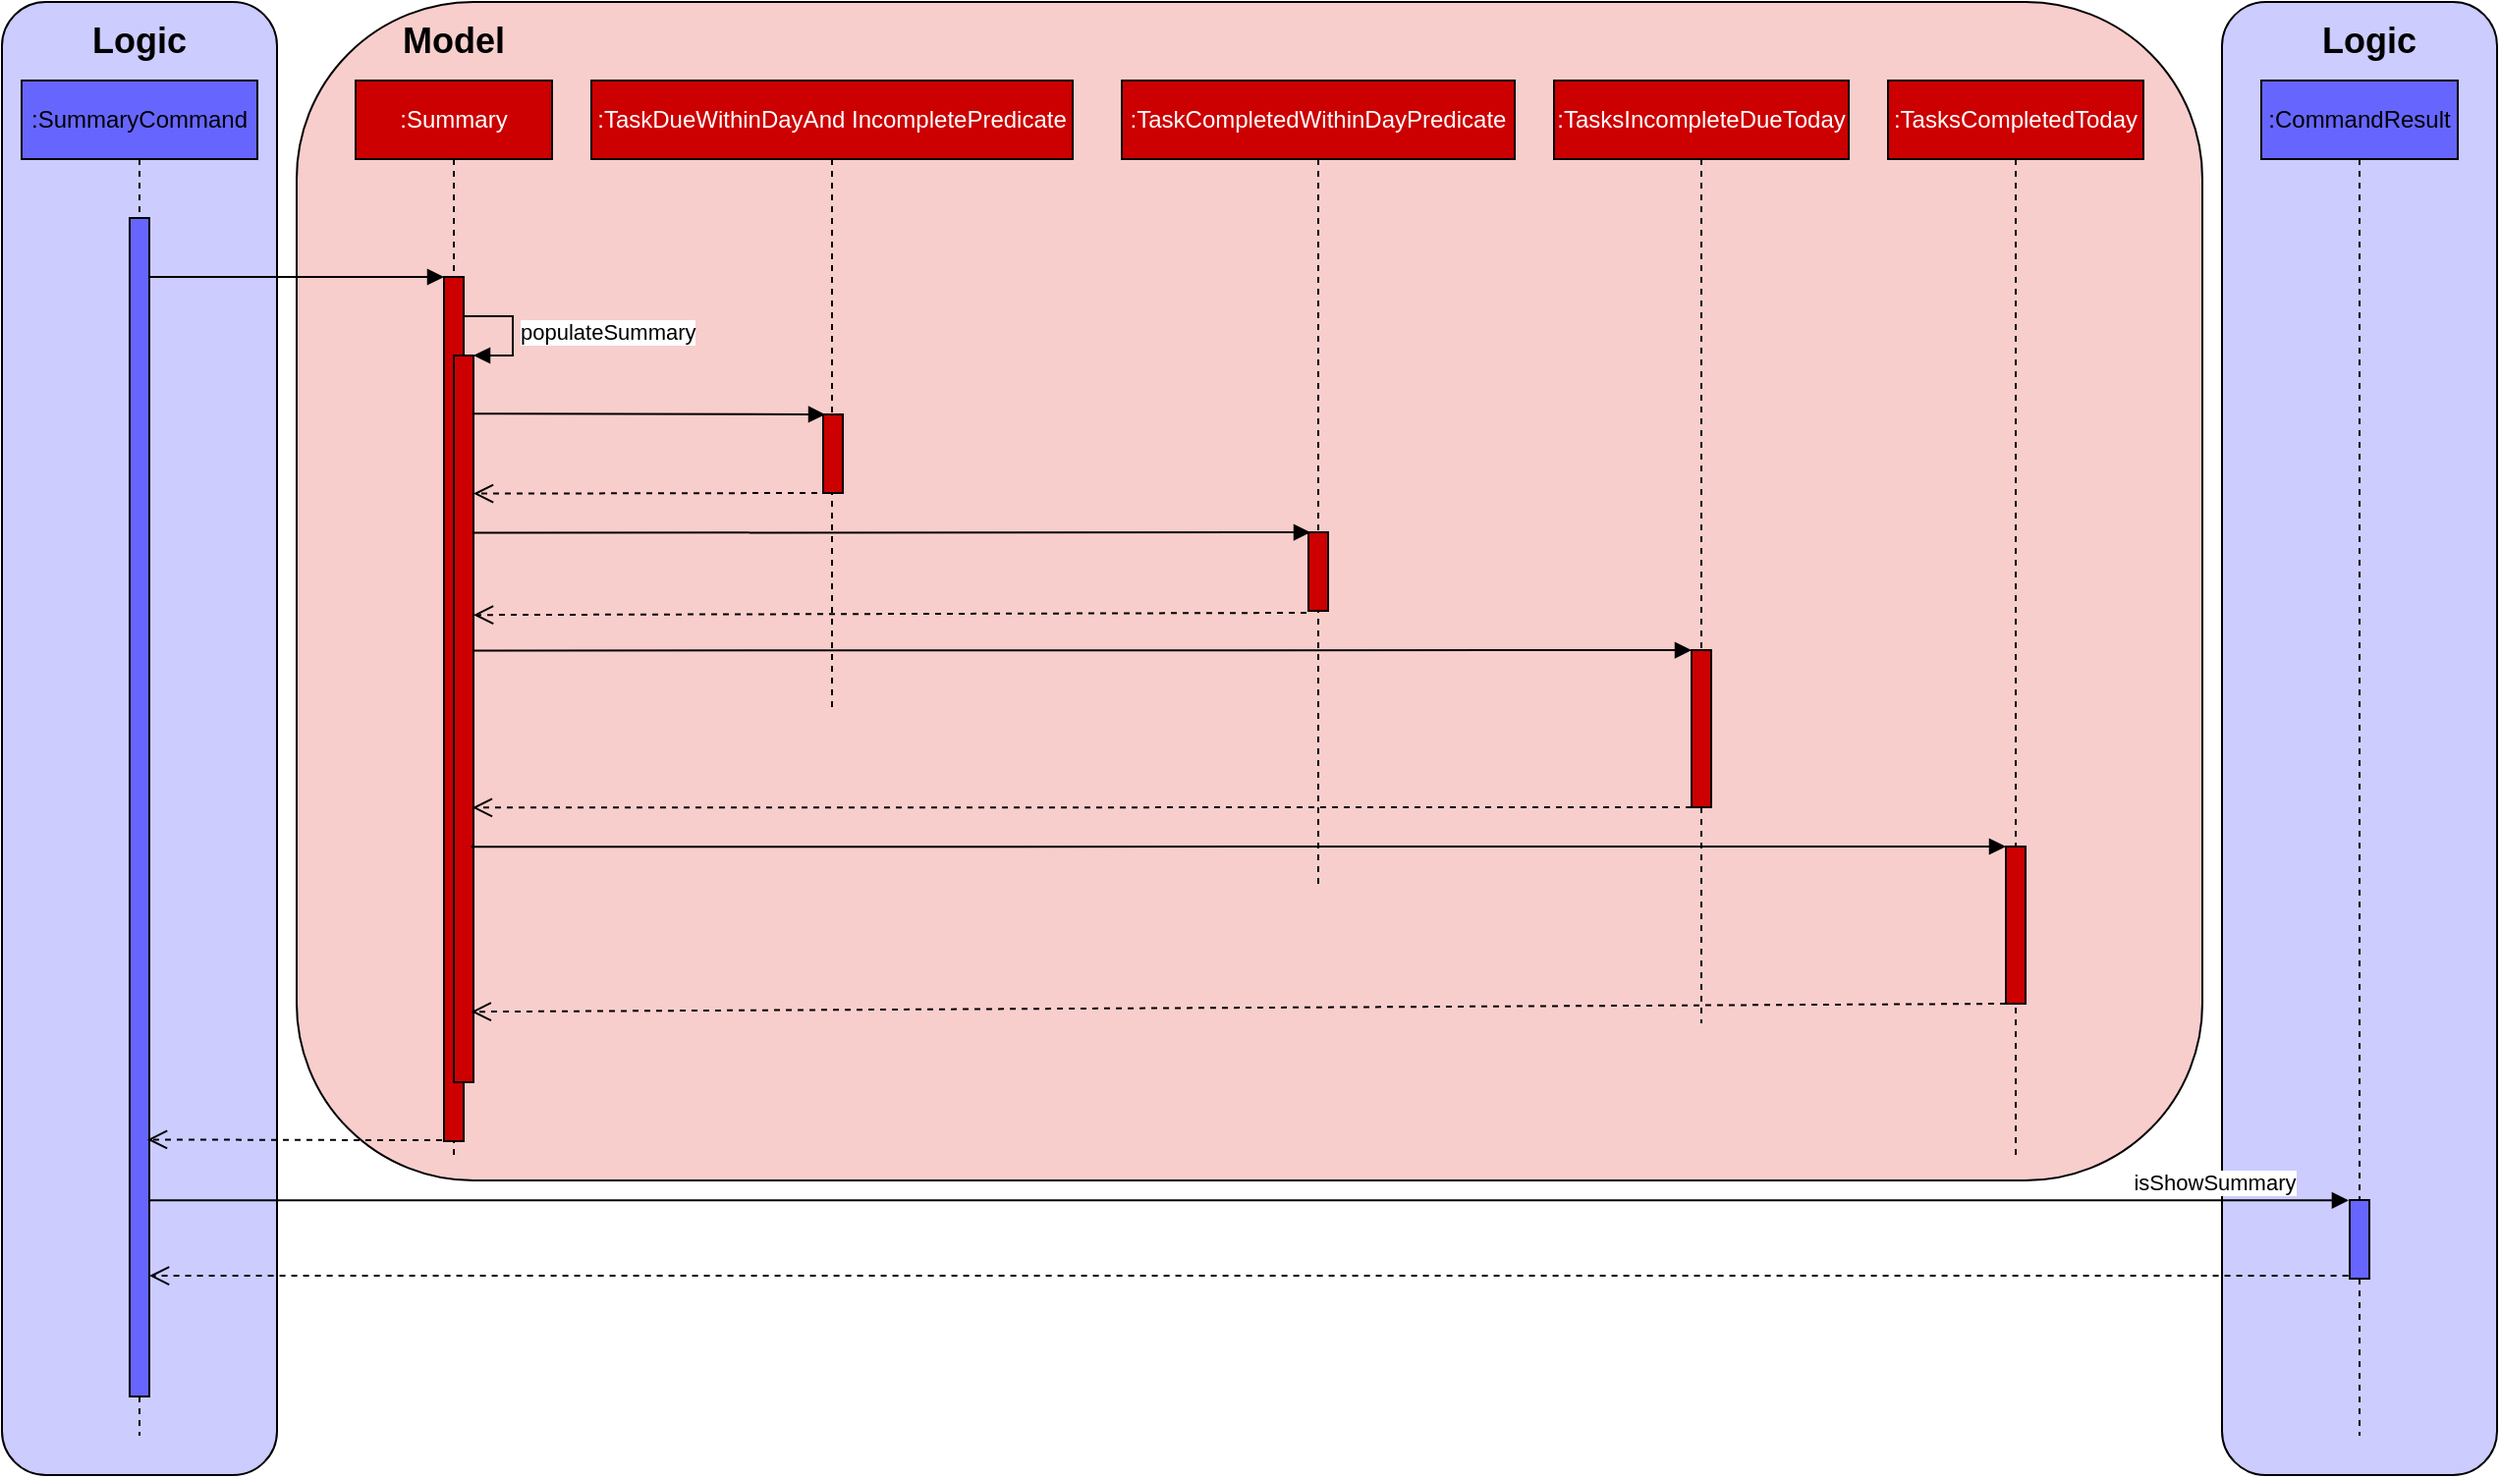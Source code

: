 <mxfile version="12.9.10" type="google"><diagram id="6CBEmQj96PWTL68cha2U" name="Page-1"><mxGraphModel dx="1778" dy="963" grid="1" gridSize="10" guides="1" tooltips="1" connect="1" arrows="1" fold="1" page="1" pageScale="1" pageWidth="850" pageHeight="1100" math="0" shadow="0"><root><mxCell id="0"/><mxCell id="1" parent="0"/><mxCell id="-wmSrORifkcLZyPLTw0D-47" value="" style="rounded=1;whiteSpace=wrap;html=1;fillColor=#CCCCFF;arcSize=16;" vertex="1" parent="1"><mxGeometry x="370" y="50" width="140" height="750" as="geometry"/></mxCell><mxCell id="-wmSrORifkcLZyPLTw0D-40" value="" style="rounded=1;whiteSpace=wrap;html=1;fillColor=#F8CECC;" vertex="1" parent="1"><mxGeometry x="-610" y="50" width="970" height="600" as="geometry"/></mxCell><mxCell id="-wmSrORifkcLZyPLTw0D-1" value="" style="rounded=1;whiteSpace=wrap;html=1;fillColor=#CCCCFF;arcSize=16;" vertex="1" parent="1"><mxGeometry x="-760" y="50" width="140" height="750" as="geometry"/></mxCell><mxCell id="-wmSrORifkcLZyPLTw0D-3" value=":SummaryCommand" style="shape=umlLifeline;perimeter=lifelinePerimeter;whiteSpace=wrap;html=1;container=1;collapsible=0;recursiveResize=0;outlineConnect=0;fillColor=#6666FF;" vertex="1" parent="1"><mxGeometry x="-750" y="90" width="120" height="690" as="geometry"/></mxCell><mxCell id="-wmSrORifkcLZyPLTw0D-11" value="" style="html=1;points=[];perimeter=orthogonalPerimeter;fillColor=#6666FF;" vertex="1" parent="-wmSrORifkcLZyPLTw0D-3"><mxGeometry x="55" y="70" width="10" height="600" as="geometry"/></mxCell><mxCell id="-wmSrORifkcLZyPLTw0D-4" value="&lt;font color=&quot;#ffffff&quot;&gt;:Summary&lt;/font&gt;" style="shape=umlLifeline;perimeter=lifelinePerimeter;whiteSpace=wrap;html=1;container=1;collapsible=0;recursiveResize=0;outlineConnect=0;fillColor=#CC0000;" vertex="1" parent="1"><mxGeometry x="-580" y="90" width="100" height="550" as="geometry"/></mxCell><mxCell id="-wmSrORifkcLZyPLTw0D-12" value="" style="html=1;points=[];perimeter=orthogonalPerimeter;fillColor=#CC0000;" vertex="1" parent="-wmSrORifkcLZyPLTw0D-4"><mxGeometry x="45" y="100" width="10" height="440" as="geometry"/></mxCell><mxCell id="-wmSrORifkcLZyPLTw0D-14" value="" style="html=1;points=[];perimeter=orthogonalPerimeter;fillColor=#CC0000;" vertex="1" parent="-wmSrORifkcLZyPLTw0D-4"><mxGeometry x="50" y="140" width="10" height="370" as="geometry"/></mxCell><mxCell id="-wmSrORifkcLZyPLTw0D-15" value="populateSummary" style="edgeStyle=orthogonalEdgeStyle;html=1;align=left;spacingLeft=2;endArrow=block;rounded=0;entryX=1;entryY=0;" edge="1" target="-wmSrORifkcLZyPLTw0D-14" parent="-wmSrORifkcLZyPLTw0D-4"><mxGeometry relative="1" as="geometry"><mxPoint x="55" y="120" as="sourcePoint"/><Array as="points"><mxPoint x="80" y="120"/></Array></mxGeometry></mxCell><mxCell id="-wmSrORifkcLZyPLTw0D-5" value="&lt;font color=&quot;#ffffff&quot;&gt;:TaskDueWithinDayAnd IncompletePredicate&lt;/font&gt;" style="shape=umlLifeline;perimeter=lifelinePerimeter;whiteSpace=wrap;html=1;container=1;collapsible=0;recursiveResize=0;outlineConnect=0;fillColor=#CC0000;" vertex="1" parent="1"><mxGeometry x="-460" y="90" width="245" height="320" as="geometry"/></mxCell><mxCell id="-wmSrORifkcLZyPLTw0D-16" value="" style="html=1;points=[];perimeter=orthogonalPerimeter;fillColor=#CC0000;" vertex="1" parent="-wmSrORifkcLZyPLTw0D-5"><mxGeometry x="118" y="170" width="10" height="40" as="geometry"/></mxCell><mxCell id="-wmSrORifkcLZyPLTw0D-6" value="&lt;font color=&quot;#ffffff&quot;&gt;:TaskCompletedWithinDayPredicate&lt;/font&gt;" style="shape=umlLifeline;perimeter=lifelinePerimeter;whiteSpace=wrap;html=1;container=1;collapsible=0;recursiveResize=0;outlineConnect=0;fillColor=#CC0000;" vertex="1" parent="1"><mxGeometry x="-190" y="90" width="200" height="410" as="geometry"/></mxCell><mxCell id="-wmSrORifkcLZyPLTw0D-24" value="" style="html=1;points=[];perimeter=orthogonalPerimeter;fillColor=#CC0000;" vertex="1" parent="-wmSrORifkcLZyPLTw0D-6"><mxGeometry x="95" y="230" width="10" height="40" as="geometry"/></mxCell><mxCell id="-wmSrORifkcLZyPLTw0D-7" value="&lt;font color=&quot;#ffffff&quot;&gt;:TasksIncompleteDueToday&lt;/font&gt;" style="shape=umlLifeline;perimeter=lifelinePerimeter;whiteSpace=wrap;html=1;container=1;collapsible=0;recursiveResize=0;outlineConnect=0;fillColor=#CC0000;" vertex="1" parent="1"><mxGeometry x="30" y="90" width="150" height="480" as="geometry"/></mxCell><mxCell id="-wmSrORifkcLZyPLTw0D-27" value="" style="html=1;points=[];perimeter=orthogonalPerimeter;fillColor=#CC0000;" vertex="1" parent="-wmSrORifkcLZyPLTw0D-7"><mxGeometry x="70" y="290" width="10" height="80" as="geometry"/></mxCell><mxCell id="-wmSrORifkcLZyPLTw0D-9" value="&lt;font color=&quot;#ffffff&quot;&gt;:TasksCompletedToday&lt;/font&gt;" style="shape=umlLifeline;perimeter=lifelinePerimeter;whiteSpace=wrap;html=1;container=1;collapsible=0;recursiveResize=0;outlineConnect=0;fillColor=#CC0000;" vertex="1" parent="1"><mxGeometry x="200" y="90" width="130" height="550" as="geometry"/></mxCell><mxCell id="-wmSrORifkcLZyPLTw0D-31" value="" style="html=1;points=[];perimeter=orthogonalPerimeter;fillColor=#CC0000;" vertex="1" parent="-wmSrORifkcLZyPLTw0D-9"><mxGeometry x="60" y="390" width="10" height="80" as="geometry"/></mxCell><mxCell id="-wmSrORifkcLZyPLTw0D-10" value=":CommandResult" style="shape=umlLifeline;perimeter=lifelinePerimeter;whiteSpace=wrap;html=1;container=1;collapsible=0;recursiveResize=0;outlineConnect=0;fillColor=#6666FF;" vertex="1" parent="1"><mxGeometry x="390" y="90" width="100" height="690" as="geometry"/></mxCell><mxCell id="-wmSrORifkcLZyPLTw0D-34" value="" style="html=1;points=[];perimeter=orthogonalPerimeter;fillColor=#6666FF;" vertex="1" parent="-wmSrORifkcLZyPLTw0D-10"><mxGeometry x="45" y="570" width="10" height="40" as="geometry"/></mxCell><mxCell id="-wmSrORifkcLZyPLTw0D-13" value="" style="html=1;verticalAlign=bottom;endArrow=block;entryX=0;entryY=0;entryDx=0;entryDy=0;entryPerimeter=0;" edge="1" parent="1" source="-wmSrORifkcLZyPLTw0D-11" target="-wmSrORifkcLZyPLTw0D-12"><mxGeometry width="80" relative="1" as="geometry"><mxPoint x="-656" y="190" as="sourcePoint"/><mxPoint x="-560" y="190" as="targetPoint"/></mxGeometry></mxCell><mxCell id="-wmSrORifkcLZyPLTw0D-22" value="" style="html=1;verticalAlign=bottom;endArrow=block;entryX=0.1;entryY=0;entryDx=0;entryDy=0;entryPerimeter=0;exitX=0.943;exitY=0.08;exitDx=0;exitDy=0;exitPerimeter=0;" edge="1" parent="1" source="-wmSrORifkcLZyPLTw0D-14" target="-wmSrORifkcLZyPLTw0D-16"><mxGeometry width="80" relative="1" as="geometry"><mxPoint x="-510" y="260" as="sourcePoint"/><mxPoint x="-350" y="260" as="targetPoint"/></mxGeometry></mxCell><mxCell id="-wmSrORifkcLZyPLTw0D-25" value="" style="html=1;verticalAlign=bottom;endArrow=block;entryX=0.1;entryY=0;entryDx=0;entryDy=0;entryPerimeter=0;exitX=0.943;exitY=0.244;exitDx=0;exitDy=0;exitPerimeter=0;" edge="1" parent="1" source="-wmSrORifkcLZyPLTw0D-14" target="-wmSrORifkcLZyPLTw0D-24"><mxGeometry width="80" relative="1" as="geometry"><mxPoint x="-510" y="320" as="sourcePoint"/><mxPoint x="-100" y="320" as="targetPoint"/></mxGeometry></mxCell><mxCell id="-wmSrORifkcLZyPLTw0D-26" value="" style="html=1;verticalAlign=bottom;endArrow=open;dashed=1;endSize=8;exitX=-0.1;exitY=1.025;exitDx=0;exitDy=0;exitPerimeter=0;entryX=1;entryY=0.357;entryDx=0;entryDy=0;entryPerimeter=0;" edge="1" parent="1" source="-wmSrORifkcLZyPLTw0D-24" target="-wmSrORifkcLZyPLTw0D-14"><mxGeometry relative="1" as="geometry"><mxPoint x="-100" y="360" as="sourcePoint"/><mxPoint x="-510" y="362" as="targetPoint"/></mxGeometry></mxCell><mxCell id="-wmSrORifkcLZyPLTw0D-28" value="" style="html=1;verticalAlign=bottom;endArrow=block;exitX=1;exitY=0.406;exitDx=0;exitDy=0;exitPerimeter=0;" edge="1" parent="1" source="-wmSrORifkcLZyPLTw0D-14"><mxGeometry width="80" relative="1" as="geometry"><mxPoint x="-510" y="380" as="sourcePoint"/><mxPoint x="100" y="380" as="targetPoint"/></mxGeometry></mxCell><mxCell id="-wmSrORifkcLZyPLTw0D-29" value="" style="html=1;verticalAlign=bottom;endArrow=open;dashed=1;endSize=8;entryX=0.943;entryY=0.622;entryDx=0;entryDy=0;entryPerimeter=0;" edge="1" parent="1" target="-wmSrORifkcLZyPLTw0D-14"><mxGeometry relative="1" as="geometry"><mxPoint x="100" y="460" as="sourcePoint"/><mxPoint x="-510" y="460" as="targetPoint"/></mxGeometry></mxCell><mxCell id="-wmSrORifkcLZyPLTw0D-32" value="" style="html=1;verticalAlign=bottom;endArrow=block;exitX=0.886;exitY=0.676;exitDx=0;exitDy=0;exitPerimeter=0;" edge="1" parent="1" source="-wmSrORifkcLZyPLTw0D-14"><mxGeometry width="80" relative="1" as="geometry"><mxPoint x="-480" y="480" as="sourcePoint"/><mxPoint x="260" y="480" as="targetPoint"/></mxGeometry></mxCell><mxCell id="-wmSrORifkcLZyPLTw0D-33" value="" style="html=1;verticalAlign=bottom;endArrow=open;dashed=1;endSize=8;entryX=0.886;entryY=0.903;entryDx=0;entryDy=0;entryPerimeter=0;" edge="1" parent="1" target="-wmSrORifkcLZyPLTw0D-14"><mxGeometry relative="1" as="geometry"><mxPoint x="260" y="560" as="sourcePoint"/><mxPoint x="-500" y="564" as="targetPoint"/></mxGeometry></mxCell><mxCell id="-wmSrORifkcLZyPLTw0D-23" value="" style="html=1;verticalAlign=bottom;endArrow=open;dashed=1;endSize=8;exitX=-0.3;exitY=1;exitDx=0;exitDy=0;exitPerimeter=0;entryX=1;entryY=0.19;entryDx=0;entryDy=0;entryPerimeter=0;" edge="1" parent="1" source="-wmSrORifkcLZyPLTw0D-16" target="-wmSrORifkcLZyPLTw0D-14"><mxGeometry relative="1" as="geometry"><mxPoint x="-440" y="300" as="sourcePoint"/><mxPoint x="-510" y="302" as="targetPoint"/></mxGeometry></mxCell><mxCell id="-wmSrORifkcLZyPLTw0D-35" value="" style="html=1;verticalAlign=bottom;endArrow=open;dashed=1;endSize=8;exitX=-0.1;exitY=0.999;exitDx=0;exitDy=0;exitPerimeter=0;entryX=0.9;entryY=0.782;entryDx=0;entryDy=0;entryPerimeter=0;" edge="1" parent="1" source="-wmSrORifkcLZyPLTw0D-12" target="-wmSrORifkcLZyPLTw0D-11"><mxGeometry relative="1" as="geometry"><mxPoint x="-540" y="630" as="sourcePoint"/><mxPoint x="-610" y="630" as="targetPoint"/></mxGeometry></mxCell><mxCell id="-wmSrORifkcLZyPLTw0D-36" value="isShowSummary" style="html=1;verticalAlign=bottom;endArrow=block;entryX=-0.054;entryY=0.004;entryDx=0;entryDy=0;entryPerimeter=0;" edge="1" parent="1" source="-wmSrORifkcLZyPLTw0D-11" target="-wmSrORifkcLZyPLTw0D-34"><mxGeometry x="0.878" width="80" relative="1" as="geometry"><mxPoint x="320" y="660" as="sourcePoint"/><mxPoint x="394" y="659" as="targetPoint"/><mxPoint as="offset"/></mxGeometry></mxCell><mxCell id="-wmSrORifkcLZyPLTw0D-37" value="" style="html=1;verticalAlign=bottom;endArrow=open;dashed=1;endSize=8;exitX=-0.071;exitY=0.964;exitDx=0;exitDy=0;exitPerimeter=0;" edge="1" parent="1" source="-wmSrORifkcLZyPLTw0D-34" target="-wmSrORifkcLZyPLTw0D-11"><mxGeometry relative="1" as="geometry"><mxPoint x="390" y="700" as="sourcePoint"/><mxPoint x="310" y="700" as="targetPoint"/></mxGeometry></mxCell><mxCell id="-wmSrORifkcLZyPLTw0D-48" value="&lt;b&gt;&lt;font style=&quot;font-size: 18px&quot;&gt;Model&lt;/font&gt;&lt;/b&gt;" style="text;html=1;strokeColor=none;fillColor=none;align=center;verticalAlign=middle;whiteSpace=wrap;rounded=0;" vertex="1" parent="1"><mxGeometry x="-550" y="60" width="40" height="20" as="geometry"/></mxCell><mxCell id="-wmSrORifkcLZyPLTw0D-49" value="&lt;b&gt;&lt;font style=&quot;font-size: 18px&quot;&gt;Logic&lt;/font&gt;&lt;/b&gt;" style="text;html=1;strokeColor=none;fillColor=none;align=center;verticalAlign=middle;whiteSpace=wrap;rounded=0;" vertex="1" parent="1"><mxGeometry x="-710" y="60" width="40" height="20" as="geometry"/></mxCell><mxCell id="-wmSrORifkcLZyPLTw0D-50" value="&lt;b&gt;&lt;font style=&quot;font-size: 18px&quot;&gt;Logic&lt;/font&gt;&lt;/b&gt;" style="text;html=1;strokeColor=none;fillColor=none;align=center;verticalAlign=middle;whiteSpace=wrap;rounded=0;" vertex="1" parent="1"><mxGeometry x="425" y="60" width="40" height="20" as="geometry"/></mxCell></root></mxGraphModel></diagram></mxfile>
